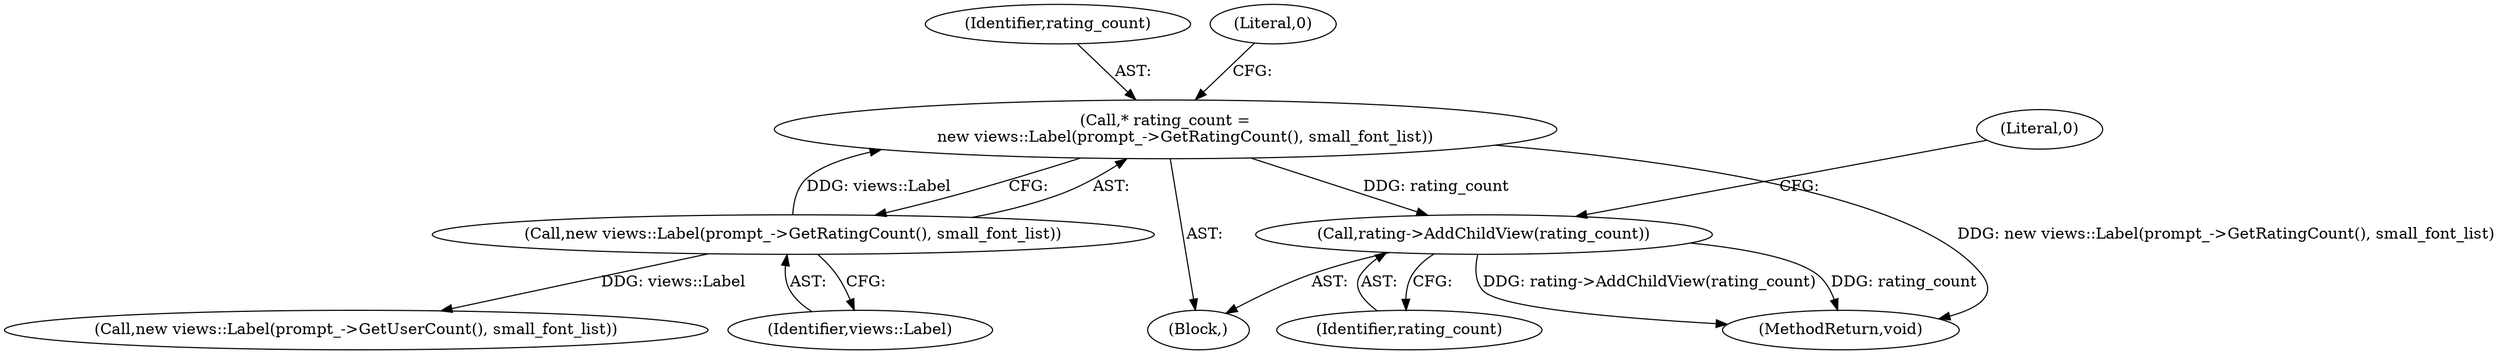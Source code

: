 digraph "0_Chrome_0a1c15fecb1240ab909e1431b6127410c3b380e0_0@pointer" {
"1000168" [label="(Call,rating->AddChildView(rating_count))"];
"1000158" [label="(Call,* rating_count =\n        new views::Label(prompt_->GetRatingCount(), small_font_list))"];
"1000160" [label="(Call,new views::Label(prompt_->GetRatingCount(), small_font_list))"];
"1000161" [label="(Identifier,views::Label)"];
"1000135" [label="(Block,)"];
"1000176" [label="(Call,new views::Label(prompt_->GetUserCount(), small_font_list))"];
"1000171" [label="(Literal,0)"];
"1000159" [label="(Identifier,rating_count)"];
"1000164" [label="(Literal,0)"];
"1000168" [label="(Call,rating->AddChildView(rating_count))"];
"1000169" [label="(Identifier,rating_count)"];
"1000160" [label="(Call,new views::Label(prompt_->GetRatingCount(), small_font_list))"];
"1000158" [label="(Call,* rating_count =\n        new views::Label(prompt_->GetRatingCount(), small_font_list))"];
"1000496" [label="(MethodReturn,void)"];
"1000168" -> "1000135"  [label="AST: "];
"1000168" -> "1000169"  [label="CFG: "];
"1000169" -> "1000168"  [label="AST: "];
"1000171" -> "1000168"  [label="CFG: "];
"1000168" -> "1000496"  [label="DDG: rating->AddChildView(rating_count)"];
"1000168" -> "1000496"  [label="DDG: rating_count"];
"1000158" -> "1000168"  [label="DDG: rating_count"];
"1000158" -> "1000135"  [label="AST: "];
"1000158" -> "1000160"  [label="CFG: "];
"1000159" -> "1000158"  [label="AST: "];
"1000160" -> "1000158"  [label="AST: "];
"1000164" -> "1000158"  [label="CFG: "];
"1000158" -> "1000496"  [label="DDG: new views::Label(prompt_->GetRatingCount(), small_font_list)"];
"1000160" -> "1000158"  [label="DDG: views::Label"];
"1000160" -> "1000161"  [label="CFG: "];
"1000161" -> "1000160"  [label="AST: "];
"1000160" -> "1000176"  [label="DDG: views::Label"];
}
